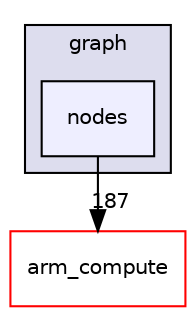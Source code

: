 digraph "src/graph/nodes" {
  compound=true
  node [ fontsize="10", fontname="Helvetica"];
  edge [ labelfontsize="10", labelfontname="Helvetica"];
  subgraph clusterdir_d182250f0c231765fc862e69db210731 {
    graph [ bgcolor="#ddddee", pencolor="black", label="graph" fontname="Helvetica", fontsize="10", URL="dir_d182250f0c231765fc862e69db210731.xhtml"]
  dir_b522e8895b1a2b097ec0514a9a6c1549 [shape=box, label="nodes", style="filled", fillcolor="#eeeeff", pencolor="black", URL="dir_b522e8895b1a2b097ec0514a9a6c1549.xhtml"];
  }
  dir_214608ef36d61442cb2b0c1c4e9a7def [shape=box label="arm_compute" fillcolor="white" style="filled" color="red" URL="dir_214608ef36d61442cb2b0c1c4e9a7def.xhtml"];
  dir_b522e8895b1a2b097ec0514a9a6c1549->dir_214608ef36d61442cb2b0c1c4e9a7def [headlabel="187", labeldistance=1.5 headhref="dir_000531_000000.xhtml"];
}

